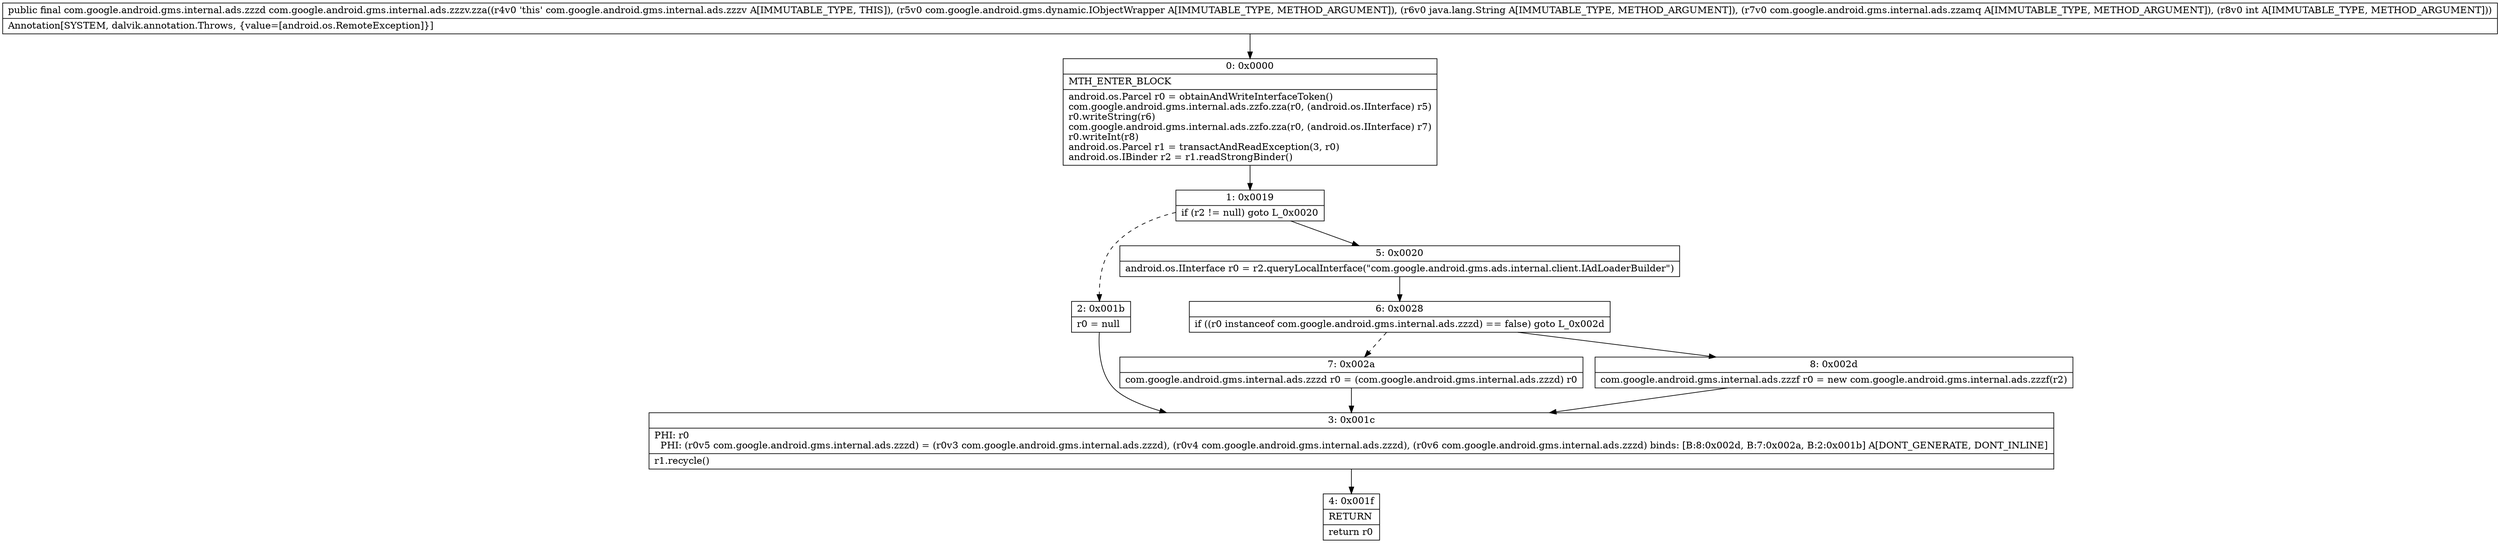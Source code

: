 digraph "CFG forcom.google.android.gms.internal.ads.zzzv.zza(Lcom\/google\/android\/gms\/dynamic\/IObjectWrapper;Ljava\/lang\/String;Lcom\/google\/android\/gms\/internal\/ads\/zzamq;I)Lcom\/google\/android\/gms\/internal\/ads\/zzzd;" {
Node_0 [shape=record,label="{0\:\ 0x0000|MTH_ENTER_BLOCK\l|android.os.Parcel r0 = obtainAndWriteInterfaceToken()\lcom.google.android.gms.internal.ads.zzfo.zza(r0, (android.os.IInterface) r5)\lr0.writeString(r6)\lcom.google.android.gms.internal.ads.zzfo.zza(r0, (android.os.IInterface) r7)\lr0.writeInt(r8)\landroid.os.Parcel r1 = transactAndReadException(3, r0)\landroid.os.IBinder r2 = r1.readStrongBinder()\l}"];
Node_1 [shape=record,label="{1\:\ 0x0019|if (r2 != null) goto L_0x0020\l}"];
Node_2 [shape=record,label="{2\:\ 0x001b|r0 = null\l}"];
Node_3 [shape=record,label="{3\:\ 0x001c|PHI: r0 \l  PHI: (r0v5 com.google.android.gms.internal.ads.zzzd) = (r0v3 com.google.android.gms.internal.ads.zzzd), (r0v4 com.google.android.gms.internal.ads.zzzd), (r0v6 com.google.android.gms.internal.ads.zzzd) binds: [B:8:0x002d, B:7:0x002a, B:2:0x001b] A[DONT_GENERATE, DONT_INLINE]\l|r1.recycle()\l}"];
Node_4 [shape=record,label="{4\:\ 0x001f|RETURN\l|return r0\l}"];
Node_5 [shape=record,label="{5\:\ 0x0020|android.os.IInterface r0 = r2.queryLocalInterface(\"com.google.android.gms.ads.internal.client.IAdLoaderBuilder\")\l}"];
Node_6 [shape=record,label="{6\:\ 0x0028|if ((r0 instanceof com.google.android.gms.internal.ads.zzzd) == false) goto L_0x002d\l}"];
Node_7 [shape=record,label="{7\:\ 0x002a|com.google.android.gms.internal.ads.zzzd r0 = (com.google.android.gms.internal.ads.zzzd) r0\l}"];
Node_8 [shape=record,label="{8\:\ 0x002d|com.google.android.gms.internal.ads.zzzf r0 = new com.google.android.gms.internal.ads.zzzf(r2)\l}"];
MethodNode[shape=record,label="{public final com.google.android.gms.internal.ads.zzzd com.google.android.gms.internal.ads.zzzv.zza((r4v0 'this' com.google.android.gms.internal.ads.zzzv A[IMMUTABLE_TYPE, THIS]), (r5v0 com.google.android.gms.dynamic.IObjectWrapper A[IMMUTABLE_TYPE, METHOD_ARGUMENT]), (r6v0 java.lang.String A[IMMUTABLE_TYPE, METHOD_ARGUMENT]), (r7v0 com.google.android.gms.internal.ads.zzamq A[IMMUTABLE_TYPE, METHOD_ARGUMENT]), (r8v0 int A[IMMUTABLE_TYPE, METHOD_ARGUMENT]))  | Annotation[SYSTEM, dalvik.annotation.Throws, \{value=[android.os.RemoteException]\}]\l}"];
MethodNode -> Node_0;
Node_0 -> Node_1;
Node_1 -> Node_2[style=dashed];
Node_1 -> Node_5;
Node_2 -> Node_3;
Node_3 -> Node_4;
Node_5 -> Node_6;
Node_6 -> Node_7[style=dashed];
Node_6 -> Node_8;
Node_7 -> Node_3;
Node_8 -> Node_3;
}

